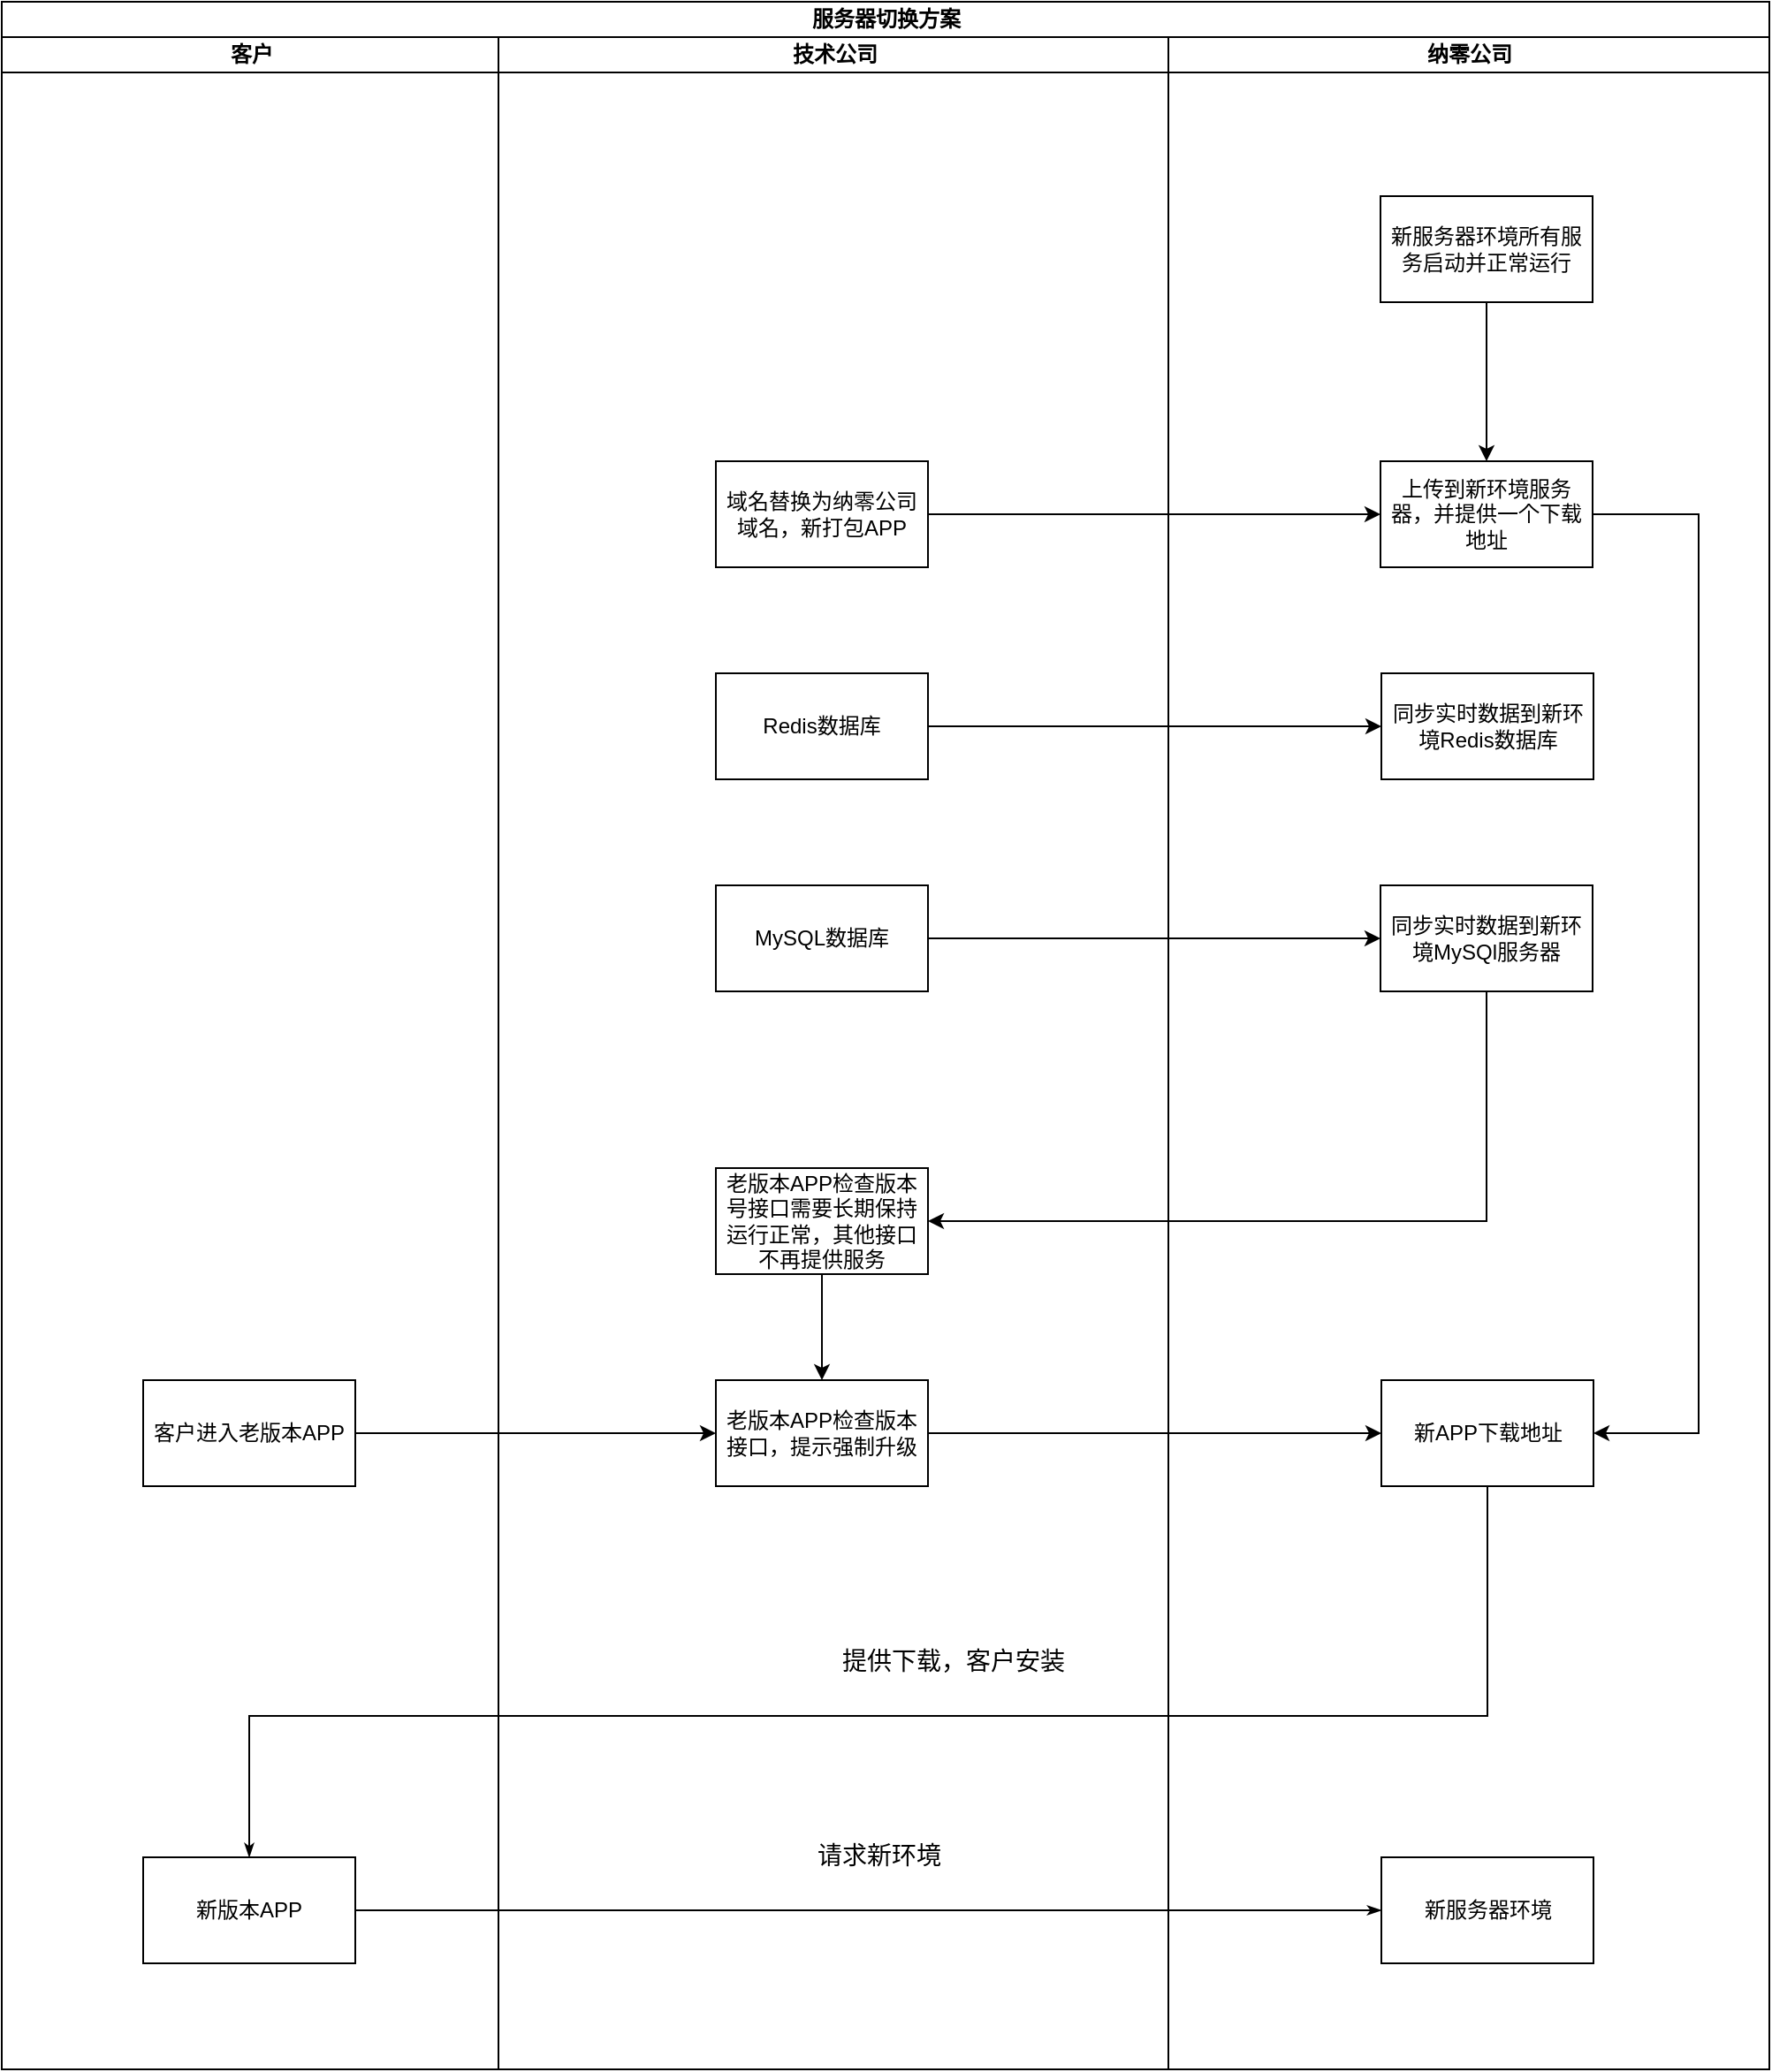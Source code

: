 <mxfile version="12.1.7" type="device" pages="1"><diagram id="Ui-7A_2uu3r4fR__kRz9" name="第 1 页"><mxGraphModel dx="1250" dy="667" grid="1" gridSize="10" guides="1" tooltips="1" connect="1" arrows="1" fold="1" page="1" pageScale="1" pageWidth="1169" pageHeight="827" math="0" shadow="0"><root><mxCell id="0"/><mxCell id="1" parent="0"/><mxCell id="hqmaZDZUiH-c-EtYllJ1-24" value="服务器切换方案" style="swimlane;html=1;childLayout=stackLayout;resizeParent=1;resizeParentMax=0;startSize=20;" parent="1" vertex="1"><mxGeometry x="60" y="80" width="1000" height="1170" as="geometry"/></mxCell><mxCell id="hqmaZDZUiH-c-EtYllJ1-45" value="&lt;font style=&quot;font-size: 14px&quot;&gt;请求新环境&lt;/font&gt;" style="edgeStyle=orthogonalEdgeStyle;rounded=0;html=1;labelBackgroundColor=none;startArrow=none;startFill=0;startSize=5;endArrow=classicThin;endFill=1;endSize=5;jettySize=auto;orthogonalLoop=1;strokeColor=#000000;strokeWidth=1;fontFamily=Verdana;fontSize=8;fontColor=#000000;entryX=0;entryY=0.5;entryDx=0;entryDy=0;exitX=1;exitY=0.5;exitDx=0;exitDy=0;" parent="hqmaZDZUiH-c-EtYllJ1-24" source="hqmaZDZUiH-c-EtYllJ1-42" target="hqmaZDZUiH-c-EtYllJ1-43" edge="1"><mxGeometry x="0.018" y="30" relative="1" as="geometry"><mxPoint as="offset"/><mxPoint x="440" y="1140" as="sourcePoint"/><mxPoint x="440" y="1040" as="targetPoint"/></mxGeometry></mxCell><mxCell id="hqmaZDZUiH-c-EtYllJ1-25" value="客户" style="swimlane;html=1;startSize=20;" parent="hqmaZDZUiH-c-EtYllJ1-24" vertex="1"><mxGeometry y="20" width="281" height="1150" as="geometry"/></mxCell><mxCell id="hqmaZDZUiH-c-EtYllJ1-33" value="客户进入老版本APP" style="rounded=0;whiteSpace=wrap;html=1;" parent="hqmaZDZUiH-c-EtYllJ1-25" vertex="1"><mxGeometry x="80" y="760" width="120" height="60" as="geometry"/></mxCell><mxCell id="hqmaZDZUiH-c-EtYllJ1-42" value="新版本APP" style="rounded=0;whiteSpace=wrap;html=1;" parent="hqmaZDZUiH-c-EtYllJ1-25" vertex="1"><mxGeometry x="80" y="1030" width="120" height="60" as="geometry"/></mxCell><mxCell id="hqmaZDZUiH-c-EtYllJ1-41" value="&lt;font style=&quot;font-size: 14px&quot;&gt;提供下载，客户安装&lt;/font&gt;" style="edgeStyle=orthogonalEdgeStyle;rounded=0;html=1;labelBackgroundColor=none;startArrow=none;startFill=0;startSize=5;endArrow=classicThin;endFill=1;endSize=5;jettySize=auto;orthogonalLoop=1;strokeColor=#000000;strokeWidth=1;fontFamily=Verdana;fontSize=8;fontColor=#000000;entryX=0.5;entryY=0;entryDx=0;entryDy=0;exitX=0.5;exitY=1;exitDx=0;exitDy=0;" parent="hqmaZDZUiH-c-EtYllJ1-24" source="hqmaZDZUiH-c-EtYllJ1-38" target="hqmaZDZUiH-c-EtYllJ1-42" edge="1"><mxGeometry x="-0.049" y="-30" relative="1" as="geometry"><mxPoint as="offset"/><mxPoint x="760" y="890" as="sourcePoint"/><mxPoint x="760" y="790" as="targetPoint"/><Array as="points"><mxPoint x="841" y="970"/><mxPoint x="140" y="970"/></Array></mxGeometry></mxCell><mxCell id="hqmaZDZUiH-c-EtYllJ1-26" value="技术公司" style="swimlane;html=1;startSize=20;" parent="hqmaZDZUiH-c-EtYllJ1-24" vertex="1"><mxGeometry x="281" y="20" width="379" height="1150" as="geometry"/></mxCell><mxCell id="hqmaZDZUiH-c-EtYllJ1-51" style="edgeStyle=orthogonalEdgeStyle;rounded=0;orthogonalLoop=1;jettySize=auto;html=1;entryX=0.5;entryY=0;entryDx=0;entryDy=0;" parent="hqmaZDZUiH-c-EtYllJ1-26" source="hqmaZDZUiH-c-EtYllJ1-29" target="hqmaZDZUiH-c-EtYllJ1-6" edge="1"><mxGeometry relative="1" as="geometry"/></mxCell><mxCell id="hqmaZDZUiH-c-EtYllJ1-29" value="&lt;span style=&quot;white-space: normal&quot;&gt;老版本APP检查版本号接口需要长期保持运行正常，其他接口不再提供服务&lt;br&gt;&lt;/span&gt;" style="rounded=0;whiteSpace=wrap;html=1;" parent="hqmaZDZUiH-c-EtYllJ1-26" vertex="1"><mxGeometry x="123" y="640" width="120" height="60" as="geometry"/></mxCell><mxCell id="hqmaZDZUiH-c-EtYllJ1-7" value="域名替换为纳零公司域名，新打包APP" style="rounded=0;whiteSpace=wrap;html=1;" parent="hqmaZDZUiH-c-EtYllJ1-26" vertex="1"><mxGeometry x="123" y="240" width="120" height="60" as="geometry"/></mxCell><mxCell id="hqmaZDZUiH-c-EtYllJ1-6" value="老版本APP检查版本接口，提示强制升级" style="rounded=0;whiteSpace=wrap;html=1;" parent="hqmaZDZUiH-c-EtYllJ1-26" vertex="1"><mxGeometry x="123" y="760" width="120" height="60" as="geometry"/></mxCell><mxCell id="hqmaZDZUiH-c-EtYllJ1-35" value="MySQL数据库" style="rounded=0;whiteSpace=wrap;html=1;" parent="hqmaZDZUiH-c-EtYllJ1-26" vertex="1"><mxGeometry x="123" y="480" width="120" height="60" as="geometry"/></mxCell><mxCell id="SNmGbKndx4aG62gYDUKE-2" value="Redis数据库" style="rounded=0;whiteSpace=wrap;html=1;" vertex="1" parent="hqmaZDZUiH-c-EtYllJ1-26"><mxGeometry x="123" y="360" width="120" height="60" as="geometry"/></mxCell><mxCell id="hqmaZDZUiH-c-EtYllJ1-47" style="edgeStyle=orthogonalEdgeStyle;rounded=0;orthogonalLoop=1;jettySize=auto;html=1;entryX=0;entryY=0.5;entryDx=0;entryDy=0;" parent="hqmaZDZUiH-c-EtYllJ1-24" source="hqmaZDZUiH-c-EtYllJ1-7" target="hqmaZDZUiH-c-EtYllJ1-8" edge="1"><mxGeometry relative="1" as="geometry"/></mxCell><mxCell id="hqmaZDZUiH-c-EtYllJ1-34" style="edgeStyle=orthogonalEdgeStyle;rounded=0;orthogonalLoop=1;jettySize=auto;html=1;entryX=0;entryY=0.5;entryDx=0;entryDy=0;" parent="hqmaZDZUiH-c-EtYllJ1-24" source="hqmaZDZUiH-c-EtYllJ1-33" target="hqmaZDZUiH-c-EtYllJ1-6" edge="1"><mxGeometry relative="1" as="geometry"/></mxCell><mxCell id="hqmaZDZUiH-c-EtYllJ1-39" style="edgeStyle=orthogonalEdgeStyle;rounded=0;orthogonalLoop=1;jettySize=auto;html=1;entryX=0;entryY=0.5;entryDx=0;entryDy=0;" parent="hqmaZDZUiH-c-EtYllJ1-24" source="hqmaZDZUiH-c-EtYllJ1-6" target="hqmaZDZUiH-c-EtYllJ1-38" edge="1"><mxGeometry relative="1" as="geometry"/></mxCell><mxCell id="hqmaZDZUiH-c-EtYllJ1-48" style="edgeStyle=orthogonalEdgeStyle;rounded=0;orthogonalLoop=1;jettySize=auto;html=1;entryX=0;entryY=0.5;entryDx=0;entryDy=0;" parent="hqmaZDZUiH-c-EtYllJ1-24" source="hqmaZDZUiH-c-EtYllJ1-35" target="hqmaZDZUiH-c-EtYllJ1-31" edge="1"><mxGeometry relative="1" as="geometry"/></mxCell><mxCell id="hqmaZDZUiH-c-EtYllJ1-53" style="edgeStyle=orthogonalEdgeStyle;rounded=0;orthogonalLoop=1;jettySize=auto;html=1;entryX=1;entryY=0.5;entryDx=0;entryDy=0;" parent="hqmaZDZUiH-c-EtYllJ1-24" source="hqmaZDZUiH-c-EtYllJ1-31" target="hqmaZDZUiH-c-EtYllJ1-29" edge="1"><mxGeometry relative="1" as="geometry"><Array as="points"><mxPoint x="840" y="690"/></Array></mxGeometry></mxCell><mxCell id="hqmaZDZUiH-c-EtYllJ1-27" value="纳零公司" style="swimlane;html=1;startSize=20;" parent="hqmaZDZUiH-c-EtYllJ1-24" vertex="1"><mxGeometry x="660" y="20" width="340" height="1150" as="geometry"/></mxCell><mxCell id="hqmaZDZUiH-c-EtYllJ1-31" value="&lt;span style=&quot;white-space: normal&quot;&gt;同步实时数据到新环境MySQl服务器&lt;/span&gt;" style="rounded=0;whiteSpace=wrap;html=1;" parent="hqmaZDZUiH-c-EtYllJ1-27" vertex="1"><mxGeometry x="120" y="480" width="120" height="60" as="geometry"/></mxCell><mxCell id="hqmaZDZUiH-c-EtYllJ1-54" style="edgeStyle=orthogonalEdgeStyle;rounded=0;orthogonalLoop=1;jettySize=auto;html=1;entryX=1;entryY=0.5;entryDx=0;entryDy=0;" parent="hqmaZDZUiH-c-EtYllJ1-27" source="hqmaZDZUiH-c-EtYllJ1-8" target="hqmaZDZUiH-c-EtYllJ1-38" edge="1"><mxGeometry relative="1" as="geometry"><Array as="points"><mxPoint x="300" y="270"/><mxPoint x="300" y="790"/></Array></mxGeometry></mxCell><mxCell id="hqmaZDZUiH-c-EtYllJ1-8" value="上传到新环境服务器，并提供一个下载地址" style="rounded=0;whiteSpace=wrap;html=1;" parent="hqmaZDZUiH-c-EtYllJ1-27" vertex="1"><mxGeometry x="120" y="240" width="120" height="60" as="geometry"/></mxCell><mxCell id="hqmaZDZUiH-c-EtYllJ1-52" style="edgeStyle=orthogonalEdgeStyle;rounded=0;orthogonalLoop=1;jettySize=auto;html=1;" parent="hqmaZDZUiH-c-EtYllJ1-27" source="hqmaZDZUiH-c-EtYllJ1-36" target="hqmaZDZUiH-c-EtYllJ1-8" edge="1"><mxGeometry relative="1" as="geometry"/></mxCell><mxCell id="hqmaZDZUiH-c-EtYllJ1-36" value="新服务器环境所有服务启动并正常运行" style="rounded=0;whiteSpace=wrap;html=1;" parent="hqmaZDZUiH-c-EtYllJ1-27" vertex="1"><mxGeometry x="120" y="90" width="120" height="60" as="geometry"/></mxCell><mxCell id="hqmaZDZUiH-c-EtYllJ1-38" value="新APP下载地址" style="rounded=0;whiteSpace=wrap;html=1;" parent="hqmaZDZUiH-c-EtYllJ1-27" vertex="1"><mxGeometry x="120.5" y="760" width="120" height="60" as="geometry"/></mxCell><mxCell id="hqmaZDZUiH-c-EtYllJ1-43" value="新服务器环境" style="rounded=0;whiteSpace=wrap;html=1;" parent="hqmaZDZUiH-c-EtYllJ1-27" vertex="1"><mxGeometry x="120.5" y="1030" width="120" height="60" as="geometry"/></mxCell><mxCell id="SNmGbKndx4aG62gYDUKE-3" value="同步实时数据到新环境Redis数据库" style="rounded=0;whiteSpace=wrap;html=1;" vertex="1" parent="hqmaZDZUiH-c-EtYllJ1-27"><mxGeometry x="120.5" y="360" width="120" height="60" as="geometry"/></mxCell><mxCell id="SNmGbKndx4aG62gYDUKE-4" style="edgeStyle=orthogonalEdgeStyle;rounded=0;orthogonalLoop=1;jettySize=auto;html=1;entryX=0;entryY=0.5;entryDx=0;entryDy=0;" edge="1" parent="hqmaZDZUiH-c-EtYllJ1-24" source="SNmGbKndx4aG62gYDUKE-2" target="SNmGbKndx4aG62gYDUKE-3"><mxGeometry relative="1" as="geometry"/></mxCell></root></mxGraphModel></diagram></mxfile>